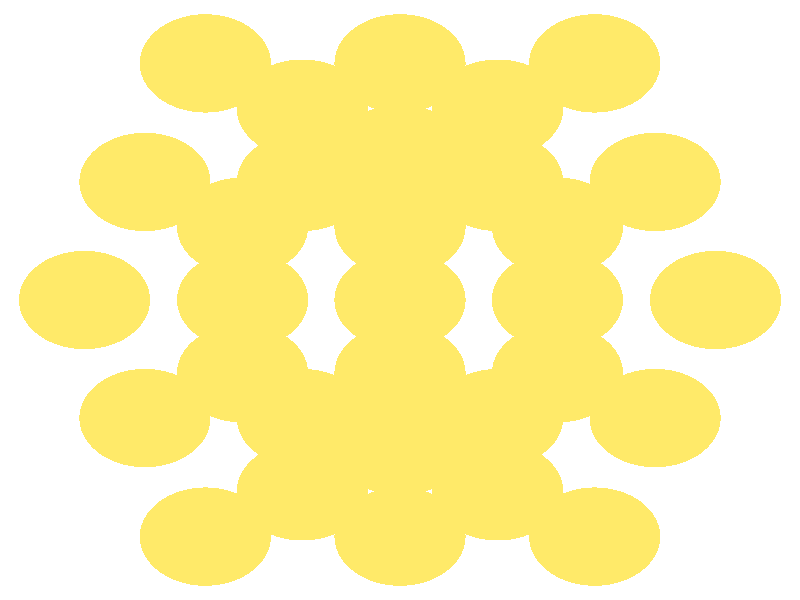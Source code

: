 #include "colors.inc"
#include "finish.inc"

global_settings {assumed_gamma 1 max_trace_level 6}
background {color White}
camera {orthographic
  right -12.45*x up 12.45*y
  direction 1.00*z
  location <0,0,50.00> look_at <0,0,0>}
light_source {<  2.00,   3.00,  40.00> color White
  area_light <0.70, 0, 0>, <0, 0.70, 0>, 3, 3
  adaptive 1 jitter}

#declare simple = finish {phong 0.7}
#declare pale = finish {ambient .5 diffuse .85 roughness .001 specular 0.200 }
#declare intermediate = finish {ambient 0.3 diffuse 0.6 specular 0.10 roughness 0.04 }
#declare vmd = finish {ambient .0 diffuse .65 phong 0.1 phong_size 40. specular 0.500 }
#declare jmol = finish {ambient .2 diffuse .6 specular 1 roughness .001 metallic}
#declare ase2 = finish {ambient 0.05 brilliance 3 diffuse 0.6 metallic specular 0.70 roughness 0.04 reflection 0.15}
#declare ase3 = finish {ambient .15 brilliance 2 diffuse .6 metallic specular 1. roughness .001 reflection .0}
#declare glass = finish {ambient .05 diffuse .3 specular 1. roughness .001}
#declare Rcell = 0.050;
#declare Rbond = 0.100;

#macro atom(LOC, R, COL, FIN)
  sphere{LOC, R texture{pigment{COL} finish{FIN}}}
#end
#macro constrain(LOC, R, COL, FIN)
union{torus{R, Rcell rotate 45*z texture{pigment{COL} finish{FIN}}}
      torus{R, Rcell rotate -45*z texture{pigment{COL} finish{FIN}}}
      translate LOC}
#end

atom(<  0.00,   0.00,  -4.91>, 1.02, rgb <1.00, 0.82, 0.14>, ase3) // #0 
atom(<  2.45,   0.00,  -6.42>, 1.02, rgb <1.00, 0.82, 0.14>, ase3) // #1 
atom(<  2.45,   0.00,  -3.39>, 1.02, rgb <1.00, 0.82, 0.14>, ase3) // #2 
atom(< -2.45,   0.00,  -6.42>, 1.02, rgb <1.00, 0.82, 0.14>, ase3) // #3 
atom(< -2.45,   0.00,  -3.39>, 1.02, rgb <1.00, 0.82, 0.14>, ase3) // #4 
atom(< -1.52,   2.45,  -4.91>, 1.02, rgb <1.00, 0.82, 0.14>, ase3) // #5 
atom(<  1.52,   2.45,  -4.91>, 1.02, rgb <1.00, 0.82, 0.14>, ase3) // #6 
atom(< -1.52,  -2.45,  -4.91>, 1.02, rgb <1.00, 0.82, 0.14>, ase3) // #7 
atom(<  1.52,  -2.45,  -4.91>, 1.02, rgb <1.00, 0.82, 0.14>, ase3) // #8 
atom(<  0.00,  -1.52,  -2.45>, 1.02, rgb <1.00, 0.82, 0.14>, ase3) // #9 
atom(<  0.00,   1.52,  -2.45>, 1.02, rgb <1.00, 0.82, 0.14>, ase3) // #10 
atom(<  0.00,  -1.52,  -7.36>, 1.02, rgb <1.00, 0.82, 0.14>, ase3) // #11 
atom(<  0.00,   1.52,  -7.36>, 1.02, rgb <1.00, 0.82, 0.14>, ase3) // #12 
atom(<  4.91,   0.00,  -7.94>, 1.02, rgb <1.00, 0.82, 0.14>, ase3) // #13 
atom(<  4.91,   0.00,  -4.91>, 1.02, rgb <1.00, 0.82, 0.14>, ase3) // #14 
atom(<  4.91,   0.00,  -1.87>, 1.02, rgb <1.00, 0.82, 0.14>, ase3) // #15 
atom(< -4.91,   0.00,  -7.94>, 1.02, rgb <1.00, 0.82, 0.14>, ase3) // #16 
atom(< -4.91,   0.00,  -4.91>, 1.02, rgb <1.00, 0.82, 0.14>, ase3) // #17 
atom(< -4.91,   0.00,  -1.87>, 1.02, rgb <1.00, 0.82, 0.14>, ase3) // #18 
atom(< -3.03,   4.91,  -4.91>, 1.02, rgb <1.00, 0.82, 0.14>, ase3) // #19 
atom(<  0.00,   4.91,  -4.91>, 1.02, rgb <1.00, 0.82, 0.14>, ase3) // #20 
atom(<  3.03,   4.91,  -4.91>, 1.02, rgb <1.00, 0.82, 0.14>, ase3) // #21 
atom(< -3.03,  -4.91,  -4.91>, 1.02, rgb <1.00, 0.82, 0.14>, ase3) // #22 
atom(<  0.00,  -4.91,  -4.91>, 1.02, rgb <1.00, 0.82, 0.14>, ase3) // #23 
atom(<  3.03,  -4.91,  -4.91>, 1.02, rgb <1.00, 0.82, 0.14>, ase3) // #24 
atom(<  0.00,  -3.03,   0.00>, 1.02, rgb <1.00, 0.82, 0.14>, ase3) // #25 
atom(<  0.00,   0.00,   0.00>, 1.02, rgb <1.00, 0.82, 0.14>, ase3) // #26 
atom(<  0.00,   3.03,   0.00>, 1.02, rgb <1.00, 0.82, 0.14>, ase3) // #27 
atom(<  0.00,  -3.03,  -9.82>, 1.02, rgb <1.00, 0.82, 0.14>, ase3) // #28 
atom(<  0.00,   0.00,  -9.82>, 1.02, rgb <1.00, 0.82, 0.14>, ase3) // #29 
atom(<  0.00,   3.03,  -9.82>, 1.02, rgb <1.00, 0.82, 0.14>, ase3) // #30 
atom(<  2.45,  -1.52,  -0.94>, 1.02, rgb <1.00, 0.82, 0.14>, ase3) // #31 
atom(<  2.45,   1.52,  -0.94>, 1.02, rgb <1.00, 0.82, 0.14>, ase3) // #32 
atom(<  2.45,  -1.52,  -8.88>, 1.02, rgb <1.00, 0.82, 0.14>, ase3) // #33 
atom(<  2.45,   1.52,  -8.88>, 1.02, rgb <1.00, 0.82, 0.14>, ase3) // #34 
atom(< -2.45,  -1.52,  -0.94>, 1.02, rgb <1.00, 0.82, 0.14>, ase3) // #35 
atom(< -2.45,   1.52,  -0.94>, 1.02, rgb <1.00, 0.82, 0.14>, ase3) // #36 
atom(< -2.45,  -1.52,  -8.88>, 1.02, rgb <1.00, 0.82, 0.14>, ase3) // #37 
atom(< -2.45,   1.52,  -8.88>, 1.02, rgb <1.00, 0.82, 0.14>, ase3) // #38 
atom(<  3.97,   2.45,  -6.42>, 1.02, rgb <1.00, 0.82, 0.14>, ase3) // #39 
atom(<  3.97,   2.45,  -3.39>, 1.02, rgb <1.00, 0.82, 0.14>, ase3) // #40 
atom(< -3.97,   2.45,  -6.42>, 1.02, rgb <1.00, 0.82, 0.14>, ase3) // #41 
atom(< -3.97,   2.45,  -3.39>, 1.02, rgb <1.00, 0.82, 0.14>, ase3) // #42 
atom(<  3.97,  -2.45,  -6.42>, 1.02, rgb <1.00, 0.82, 0.14>, ase3) // #43 
atom(<  3.97,  -2.45,  -3.39>, 1.02, rgb <1.00, 0.82, 0.14>, ase3) // #44 
atom(< -3.97,  -2.45,  -6.42>, 1.02, rgb <1.00, 0.82, 0.14>, ase3) // #45 
atom(< -3.97,  -2.45,  -3.39>, 1.02, rgb <1.00, 0.82, 0.14>, ase3) // #46 
atom(< -1.52,   3.97,  -2.45>, 1.02, rgb <1.00, 0.82, 0.14>, ase3) // #47 
atom(<  1.52,   3.97,  -2.45>, 1.02, rgb <1.00, 0.82, 0.14>, ase3) // #48 
atom(< -1.52,  -3.97,  -2.45>, 1.02, rgb <1.00, 0.82, 0.14>, ase3) // #49 
atom(<  1.52,  -3.97,  -2.45>, 1.02, rgb <1.00, 0.82, 0.14>, ase3) // #50 
atom(< -1.52,   3.97,  -7.36>, 1.02, rgb <1.00, 0.82, 0.14>, ase3) // #51 
atom(<  1.52,   3.97,  -7.36>, 1.02, rgb <1.00, 0.82, 0.14>, ase3) // #52 
atom(< -1.52,  -3.97,  -7.36>, 1.02, rgb <1.00, 0.82, 0.14>, ase3) // #53 
atom(<  1.52,  -3.97,  -7.36>, 1.02, rgb <1.00, 0.82, 0.14>, ase3) // #54 
